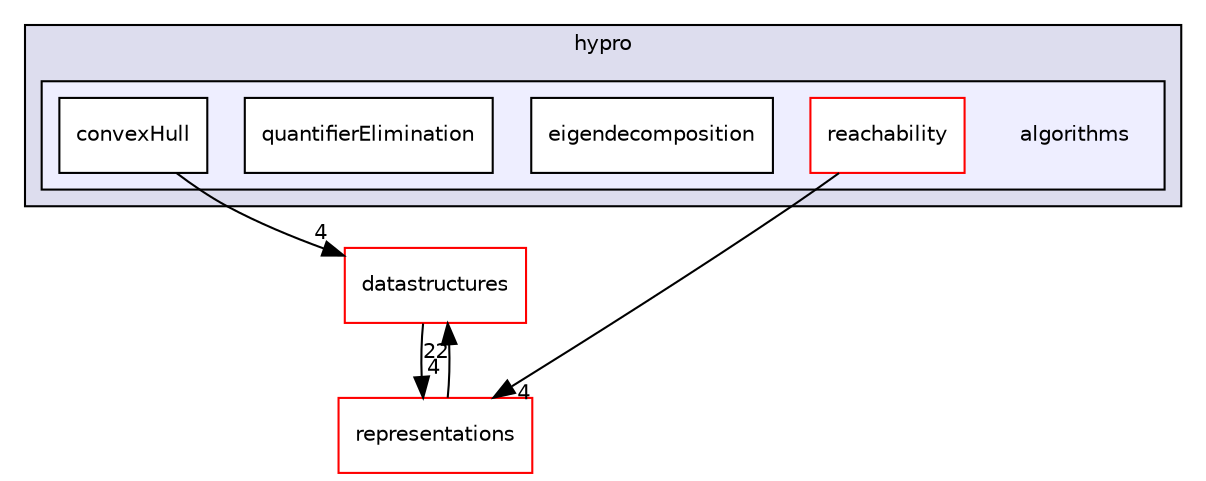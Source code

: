 digraph "/home/travis/build/hypro/hypro/src/hypro/algorithms" {
  compound=true
  node [ fontsize="10", fontname="Helvetica"];
  edge [ labelfontsize="10", labelfontname="Helvetica"];
  subgraph clusterdir_2ce0cb9797b50c8d842bc50008b46cdd {
    graph [ bgcolor="#ddddee", pencolor="black", label="hypro" fontname="Helvetica", fontsize="10", URL="dir_2ce0cb9797b50c8d842bc50008b46cdd.html"]
  subgraph clusterdir_55730fee9a0c1f12da77eb14a8325c4c {
    graph [ bgcolor="#eeeeff", pencolor="black", label="" URL="dir_55730fee9a0c1f12da77eb14a8325c4c.html"];
    dir_55730fee9a0c1f12da77eb14a8325c4c [shape=plaintext label="algorithms"];
    dir_3595f83f5be0d6a3539bc1ea5a059474 [shape=box label="convexHull" color="black" fillcolor="white" style="filled" URL="dir_3595f83f5be0d6a3539bc1ea5a059474.html"];
    dir_633a5d29f60255dcee3b171168087cee [shape=box label="eigendecomposition" color="black" fillcolor="white" style="filled" URL="dir_633a5d29f60255dcee3b171168087cee.html"];
    dir_8e1cf8159583139d36cb634ef41645c7 [shape=box label="quantifierElimination" color="black" fillcolor="white" style="filled" URL="dir_8e1cf8159583139d36cb634ef41645c7.html"];
    dir_6a6edf7123c81d000975d26367682a7a [shape=box label="reachability" color="red" fillcolor="white" style="filled" URL="dir_6a6edf7123c81d000975d26367682a7a.html"];
  }
  }
  dir_bce2075adec303dcb2f0c4fbfcbc8493 [shape=box label="datastructures" fillcolor="white" style="filled" color="red" URL="dir_bce2075adec303dcb2f0c4fbfcbc8493.html"];
  dir_7fa927d8fbf9dfbeef69af27f63bc81b [shape=box label="representations" fillcolor="white" style="filled" color="red" URL="dir_7fa927d8fbf9dfbeef69af27f63bc81b.html"];
  dir_bce2075adec303dcb2f0c4fbfcbc8493->dir_7fa927d8fbf9dfbeef69af27f63bc81b [headlabel="4", labeldistance=1.5 headhref="dir_000023_000015.html"];
  dir_6a6edf7123c81d000975d26367682a7a->dir_7fa927d8fbf9dfbeef69af27f63bc81b [headlabel="4", labeldistance=1.5 headhref="dir_000007_000015.html"];
  dir_3595f83f5be0d6a3539bc1ea5a059474->dir_bce2075adec303dcb2f0c4fbfcbc8493 [headlabel="4", labeldistance=1.5 headhref="dir_000004_000023.html"];
  dir_7fa927d8fbf9dfbeef69af27f63bc81b->dir_bce2075adec303dcb2f0c4fbfcbc8493 [headlabel="22", labeldistance=1.5 headhref="dir_000015_000023.html"];
}
